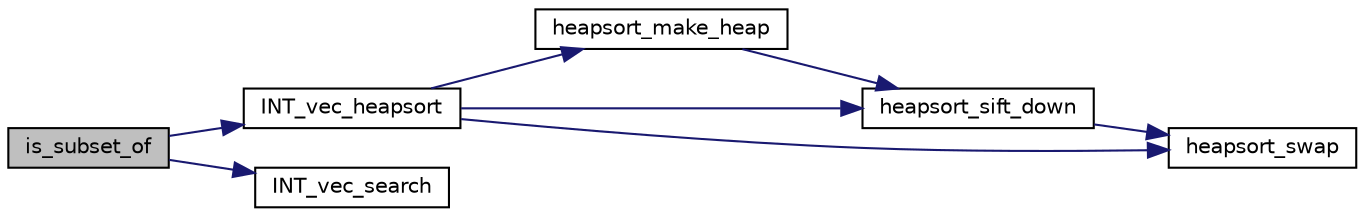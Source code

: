 digraph "is_subset_of"
{
  edge [fontname="Helvetica",fontsize="10",labelfontname="Helvetica",labelfontsize="10"];
  node [fontname="Helvetica",fontsize="10",shape=record];
  rankdir="LR";
  Node876 [label="is_subset_of",height=0.2,width=0.4,color="black", fillcolor="grey75", style="filled", fontcolor="black"];
  Node876 -> Node877 [color="midnightblue",fontsize="10",style="solid",fontname="Helvetica"];
  Node877 [label="INT_vec_heapsort",height=0.2,width=0.4,color="black", fillcolor="white", style="filled",URL="$d5/de2/foundations_2data__structures_2data__structures_8h.html#a3590ad9987f801fbfc94634300182f39"];
  Node877 -> Node878 [color="midnightblue",fontsize="10",style="solid",fontname="Helvetica"];
  Node878 [label="heapsort_make_heap",height=0.2,width=0.4,color="black", fillcolor="white", style="filled",URL="$d4/dd7/sorting_8_c.html#a42f24453d7d77eeb1338ebd1a13cfdbb"];
  Node878 -> Node879 [color="midnightblue",fontsize="10",style="solid",fontname="Helvetica"];
  Node879 [label="heapsort_sift_down",height=0.2,width=0.4,color="black", fillcolor="white", style="filled",URL="$d4/dd7/sorting_8_c.html#a65cbb1a6a3f01f511673705437ddc18b"];
  Node879 -> Node880 [color="midnightblue",fontsize="10",style="solid",fontname="Helvetica"];
  Node880 [label="heapsort_swap",height=0.2,width=0.4,color="black", fillcolor="white", style="filled",URL="$d4/dd7/sorting_8_c.html#a8f048362e6065297b19b6975bcbbfcc6"];
  Node877 -> Node880 [color="midnightblue",fontsize="10",style="solid",fontname="Helvetica"];
  Node877 -> Node879 [color="midnightblue",fontsize="10",style="solid",fontname="Helvetica"];
  Node876 -> Node881 [color="midnightblue",fontsize="10",style="solid",fontname="Helvetica"];
  Node881 [label="INT_vec_search",height=0.2,width=0.4,color="black", fillcolor="white", style="filled",URL="$d5/de2/foundations_2data__structures_2data__structures_8h.html#ad103ef2316a1f671bdb68fd9cd9ba945"];
}
